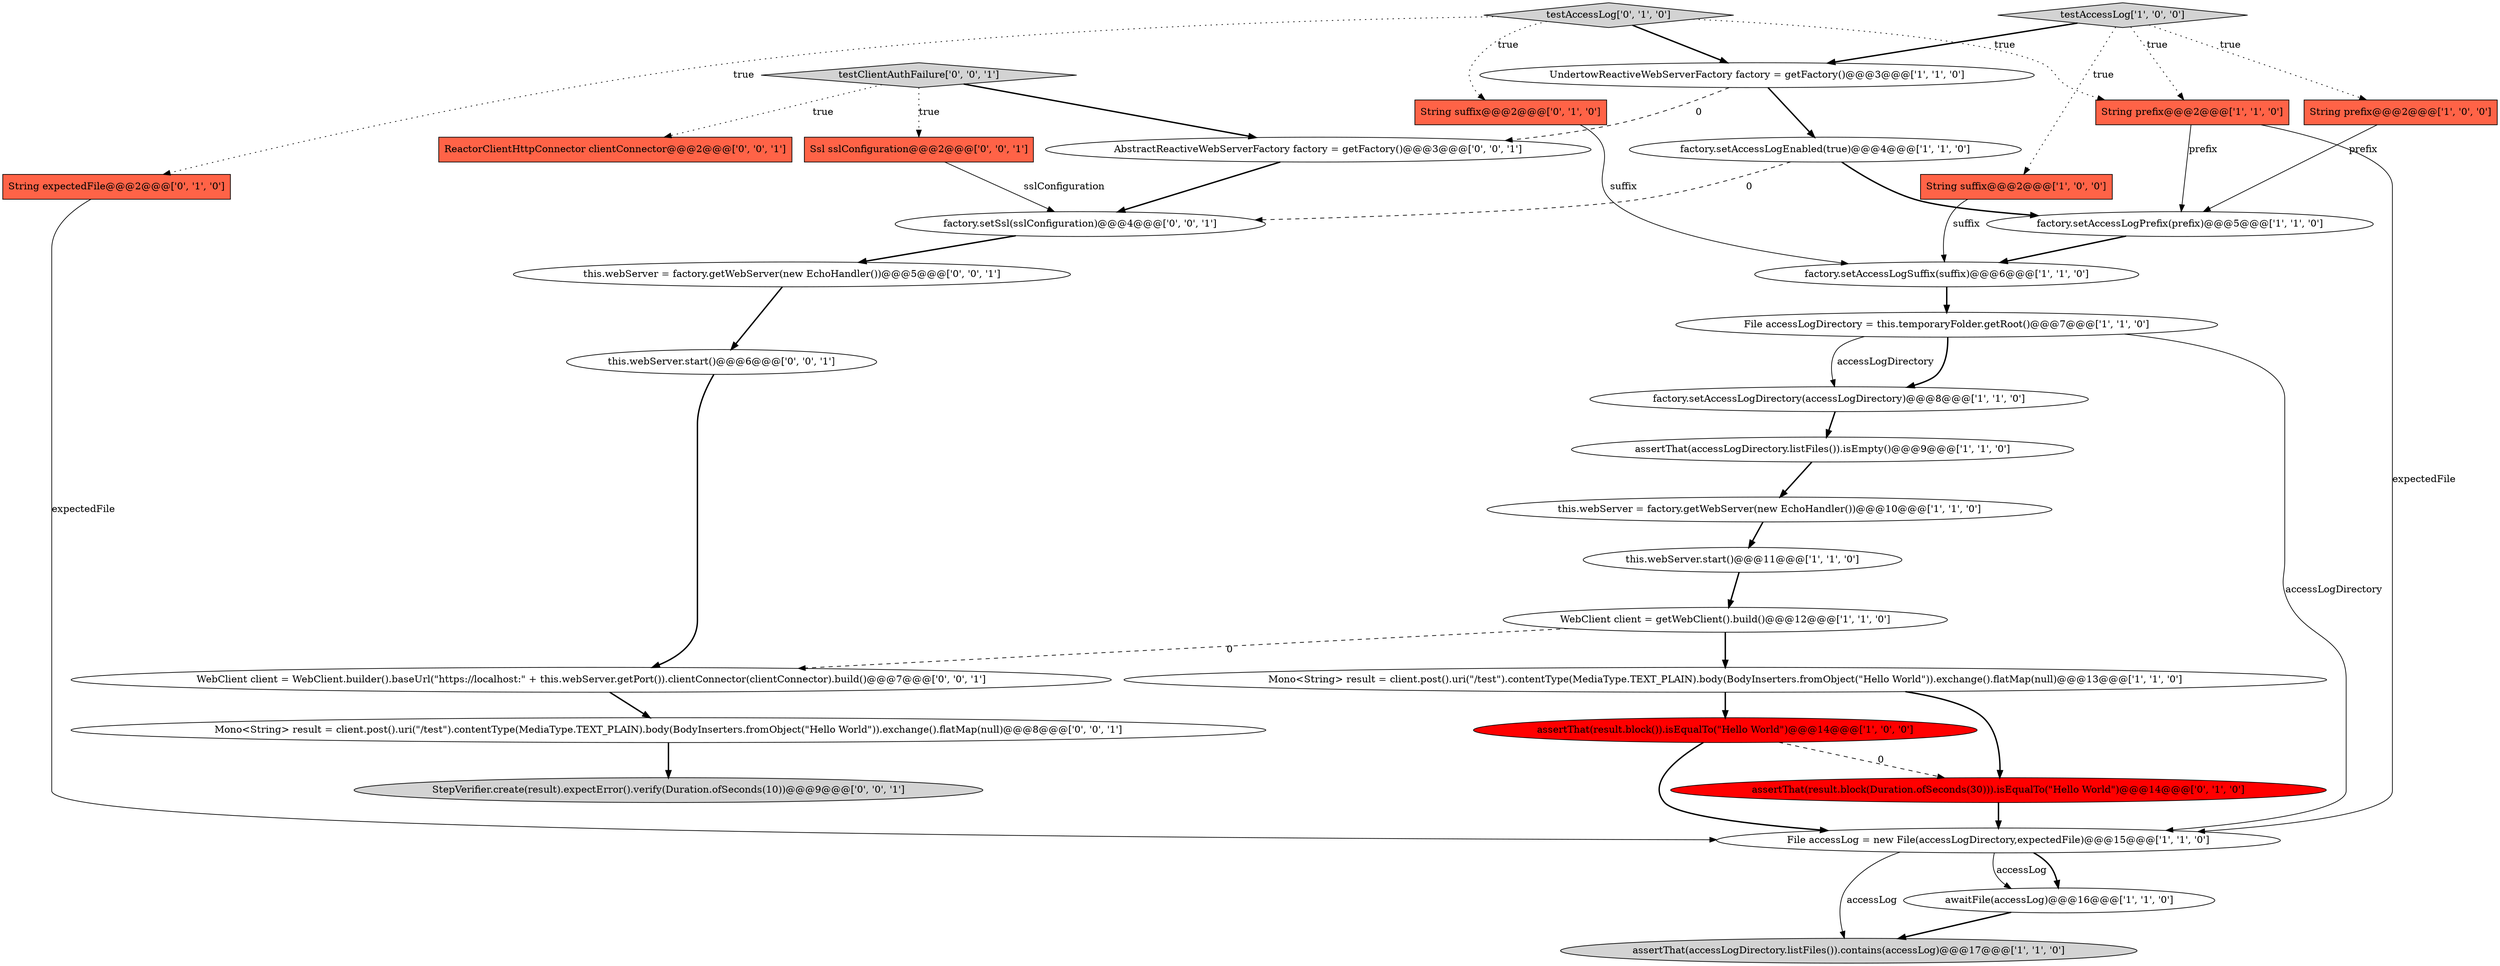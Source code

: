 digraph {
4 [style = filled, label = "String prefix@@@2@@@['1', '0', '0']", fillcolor = tomato, shape = box image = "AAA0AAABBB1BBB"];
18 [style = filled, label = "UndertowReactiveWebServerFactory factory = getFactory()@@@3@@@['1', '1', '0']", fillcolor = white, shape = ellipse image = "AAA0AAABBB1BBB"];
30 [style = filled, label = "ReactorClientHttpConnector clientConnector@@@2@@@['0', '0', '1']", fillcolor = tomato, shape = box image = "AAA0AAABBB3BBB"];
23 [style = filled, label = "Mono<String> result = client.post().uri(\"/test\").contentType(MediaType.TEXT_PLAIN).body(BodyInserters.fromObject(\"Hello World\")).exchange().flatMap(null)@@@8@@@['0', '0', '1']", fillcolor = white, shape = ellipse image = "AAA0AAABBB3BBB"];
19 [style = filled, label = "testAccessLog['0', '1', '0']", fillcolor = lightgray, shape = diamond image = "AAA0AAABBB2BBB"];
16 [style = filled, label = "WebClient client = getWebClient().build()@@@12@@@['1', '1', '0']", fillcolor = white, shape = ellipse image = "AAA0AAABBB1BBB"];
20 [style = filled, label = "String expectedFile@@@2@@@['0', '1', '0']", fillcolor = tomato, shape = box image = "AAA0AAABBB2BBB"];
25 [style = filled, label = "testClientAuthFailure['0', '0', '1']", fillcolor = lightgray, shape = diamond image = "AAA0AAABBB3BBB"];
26 [style = filled, label = "Ssl sslConfiguration@@@2@@@['0', '0', '1']", fillcolor = tomato, shape = box image = "AAA0AAABBB3BBB"];
17 [style = filled, label = "assertThat(result.block()).isEqualTo(\"Hello World\")@@@14@@@['1', '0', '0']", fillcolor = red, shape = ellipse image = "AAA1AAABBB1BBB"];
14 [style = filled, label = "this.webServer.start()@@@11@@@['1', '1', '0']", fillcolor = white, shape = ellipse image = "AAA0AAABBB1BBB"];
6 [style = filled, label = "factory.setAccessLogSuffix(suffix)@@@6@@@['1', '1', '0']", fillcolor = white, shape = ellipse image = "AAA0AAABBB1BBB"];
32 [style = filled, label = "AbstractReactiveWebServerFactory factory = getFactory()@@@3@@@['0', '0', '1']", fillcolor = white, shape = ellipse image = "AAA0AAABBB3BBB"];
28 [style = filled, label = "this.webServer = factory.getWebServer(new EchoHandler())@@@5@@@['0', '0', '1']", fillcolor = white, shape = ellipse image = "AAA0AAABBB3BBB"];
31 [style = filled, label = "factory.setSsl(sslConfiguration)@@@4@@@['0', '0', '1']", fillcolor = white, shape = ellipse image = "AAA0AAABBB3BBB"];
0 [style = filled, label = "String suffix@@@2@@@['1', '0', '0']", fillcolor = tomato, shape = box image = "AAA0AAABBB1BBB"];
29 [style = filled, label = "WebClient client = WebClient.builder().baseUrl(\"https://localhost:\" + this.webServer.getPort()).clientConnector(clientConnector).build()@@@7@@@['0', '0', '1']", fillcolor = white, shape = ellipse image = "AAA0AAABBB3BBB"];
2 [style = filled, label = "assertThat(accessLogDirectory.listFiles()).isEmpty()@@@9@@@['1', '1', '0']", fillcolor = white, shape = ellipse image = "AAA0AAABBB1BBB"];
24 [style = filled, label = "StepVerifier.create(result).expectError().verify(Duration.ofSeconds(10))@@@9@@@['0', '0', '1']", fillcolor = lightgray, shape = ellipse image = "AAA0AAABBB3BBB"];
27 [style = filled, label = "this.webServer.start()@@@6@@@['0', '0', '1']", fillcolor = white, shape = ellipse image = "AAA0AAABBB3BBB"];
8 [style = filled, label = "assertThat(accessLogDirectory.listFiles()).contains(accessLog)@@@17@@@['1', '1', '0']", fillcolor = lightgray, shape = ellipse image = "AAA0AAABBB1BBB"];
3 [style = filled, label = "testAccessLog['1', '0', '0']", fillcolor = lightgray, shape = diamond image = "AAA0AAABBB1BBB"];
12 [style = filled, label = "factory.setAccessLogEnabled(true)@@@4@@@['1', '1', '0']", fillcolor = white, shape = ellipse image = "AAA0AAABBB1BBB"];
10 [style = filled, label = "factory.setAccessLogDirectory(accessLogDirectory)@@@8@@@['1', '1', '0']", fillcolor = white, shape = ellipse image = "AAA0AAABBB1BBB"];
13 [style = filled, label = "Mono<String> result = client.post().uri(\"/test\").contentType(MediaType.TEXT_PLAIN).body(BodyInserters.fromObject(\"Hello World\")).exchange().flatMap(null)@@@13@@@['1', '1', '0']", fillcolor = white, shape = ellipse image = "AAA0AAABBB1BBB"];
11 [style = filled, label = "String prefix@@@2@@@['1', '1', '0']", fillcolor = tomato, shape = box image = "AAA0AAABBB1BBB"];
22 [style = filled, label = "assertThat(result.block(Duration.ofSeconds(30))).isEqualTo(\"Hello World\")@@@14@@@['0', '1', '0']", fillcolor = red, shape = ellipse image = "AAA1AAABBB2BBB"];
15 [style = filled, label = "File accessLog = new File(accessLogDirectory,expectedFile)@@@15@@@['1', '1', '0']", fillcolor = white, shape = ellipse image = "AAA0AAABBB1BBB"];
7 [style = filled, label = "File accessLogDirectory = this.temporaryFolder.getRoot()@@@7@@@['1', '1', '0']", fillcolor = white, shape = ellipse image = "AAA0AAABBB1BBB"];
9 [style = filled, label = "this.webServer = factory.getWebServer(new EchoHandler())@@@10@@@['1', '1', '0']", fillcolor = white, shape = ellipse image = "AAA0AAABBB1BBB"];
1 [style = filled, label = "factory.setAccessLogPrefix(prefix)@@@5@@@['1', '1', '0']", fillcolor = white, shape = ellipse image = "AAA0AAABBB1BBB"];
5 [style = filled, label = "awaitFile(accessLog)@@@16@@@['1', '1', '0']", fillcolor = white, shape = ellipse image = "AAA0AAABBB1BBB"];
21 [style = filled, label = "String suffix@@@2@@@['0', '1', '0']", fillcolor = tomato, shape = box image = "AAA0AAABBB2BBB"];
14->16 [style = bold, label=""];
3->11 [style = dotted, label="true"];
5->8 [style = bold, label=""];
16->13 [style = bold, label=""];
19->18 [style = bold, label=""];
7->15 [style = solid, label="accessLogDirectory"];
15->8 [style = solid, label="accessLog"];
22->15 [style = bold, label=""];
7->10 [style = bold, label=""];
19->20 [style = dotted, label="true"];
11->15 [style = solid, label="expectedFile"];
25->32 [style = bold, label=""];
18->12 [style = bold, label=""];
12->31 [style = dashed, label="0"];
3->4 [style = dotted, label="true"];
19->21 [style = dotted, label="true"];
2->9 [style = bold, label=""];
29->23 [style = bold, label=""];
12->1 [style = bold, label=""];
15->5 [style = bold, label=""];
3->18 [style = bold, label=""];
4->1 [style = solid, label="prefix"];
13->17 [style = bold, label=""];
23->24 [style = bold, label=""];
1->6 [style = bold, label=""];
7->10 [style = solid, label="accessLogDirectory"];
26->31 [style = solid, label="sslConfiguration"];
19->11 [style = dotted, label="true"];
17->15 [style = bold, label=""];
9->14 [style = bold, label=""];
3->0 [style = dotted, label="true"];
16->29 [style = dashed, label="0"];
11->1 [style = solid, label="prefix"];
10->2 [style = bold, label=""];
13->22 [style = bold, label=""];
31->28 [style = bold, label=""];
28->27 [style = bold, label=""];
21->6 [style = solid, label="suffix"];
27->29 [style = bold, label=""];
20->15 [style = solid, label="expectedFile"];
6->7 [style = bold, label=""];
25->30 [style = dotted, label="true"];
15->5 [style = solid, label="accessLog"];
32->31 [style = bold, label=""];
25->26 [style = dotted, label="true"];
0->6 [style = solid, label="suffix"];
18->32 [style = dashed, label="0"];
17->22 [style = dashed, label="0"];
}
